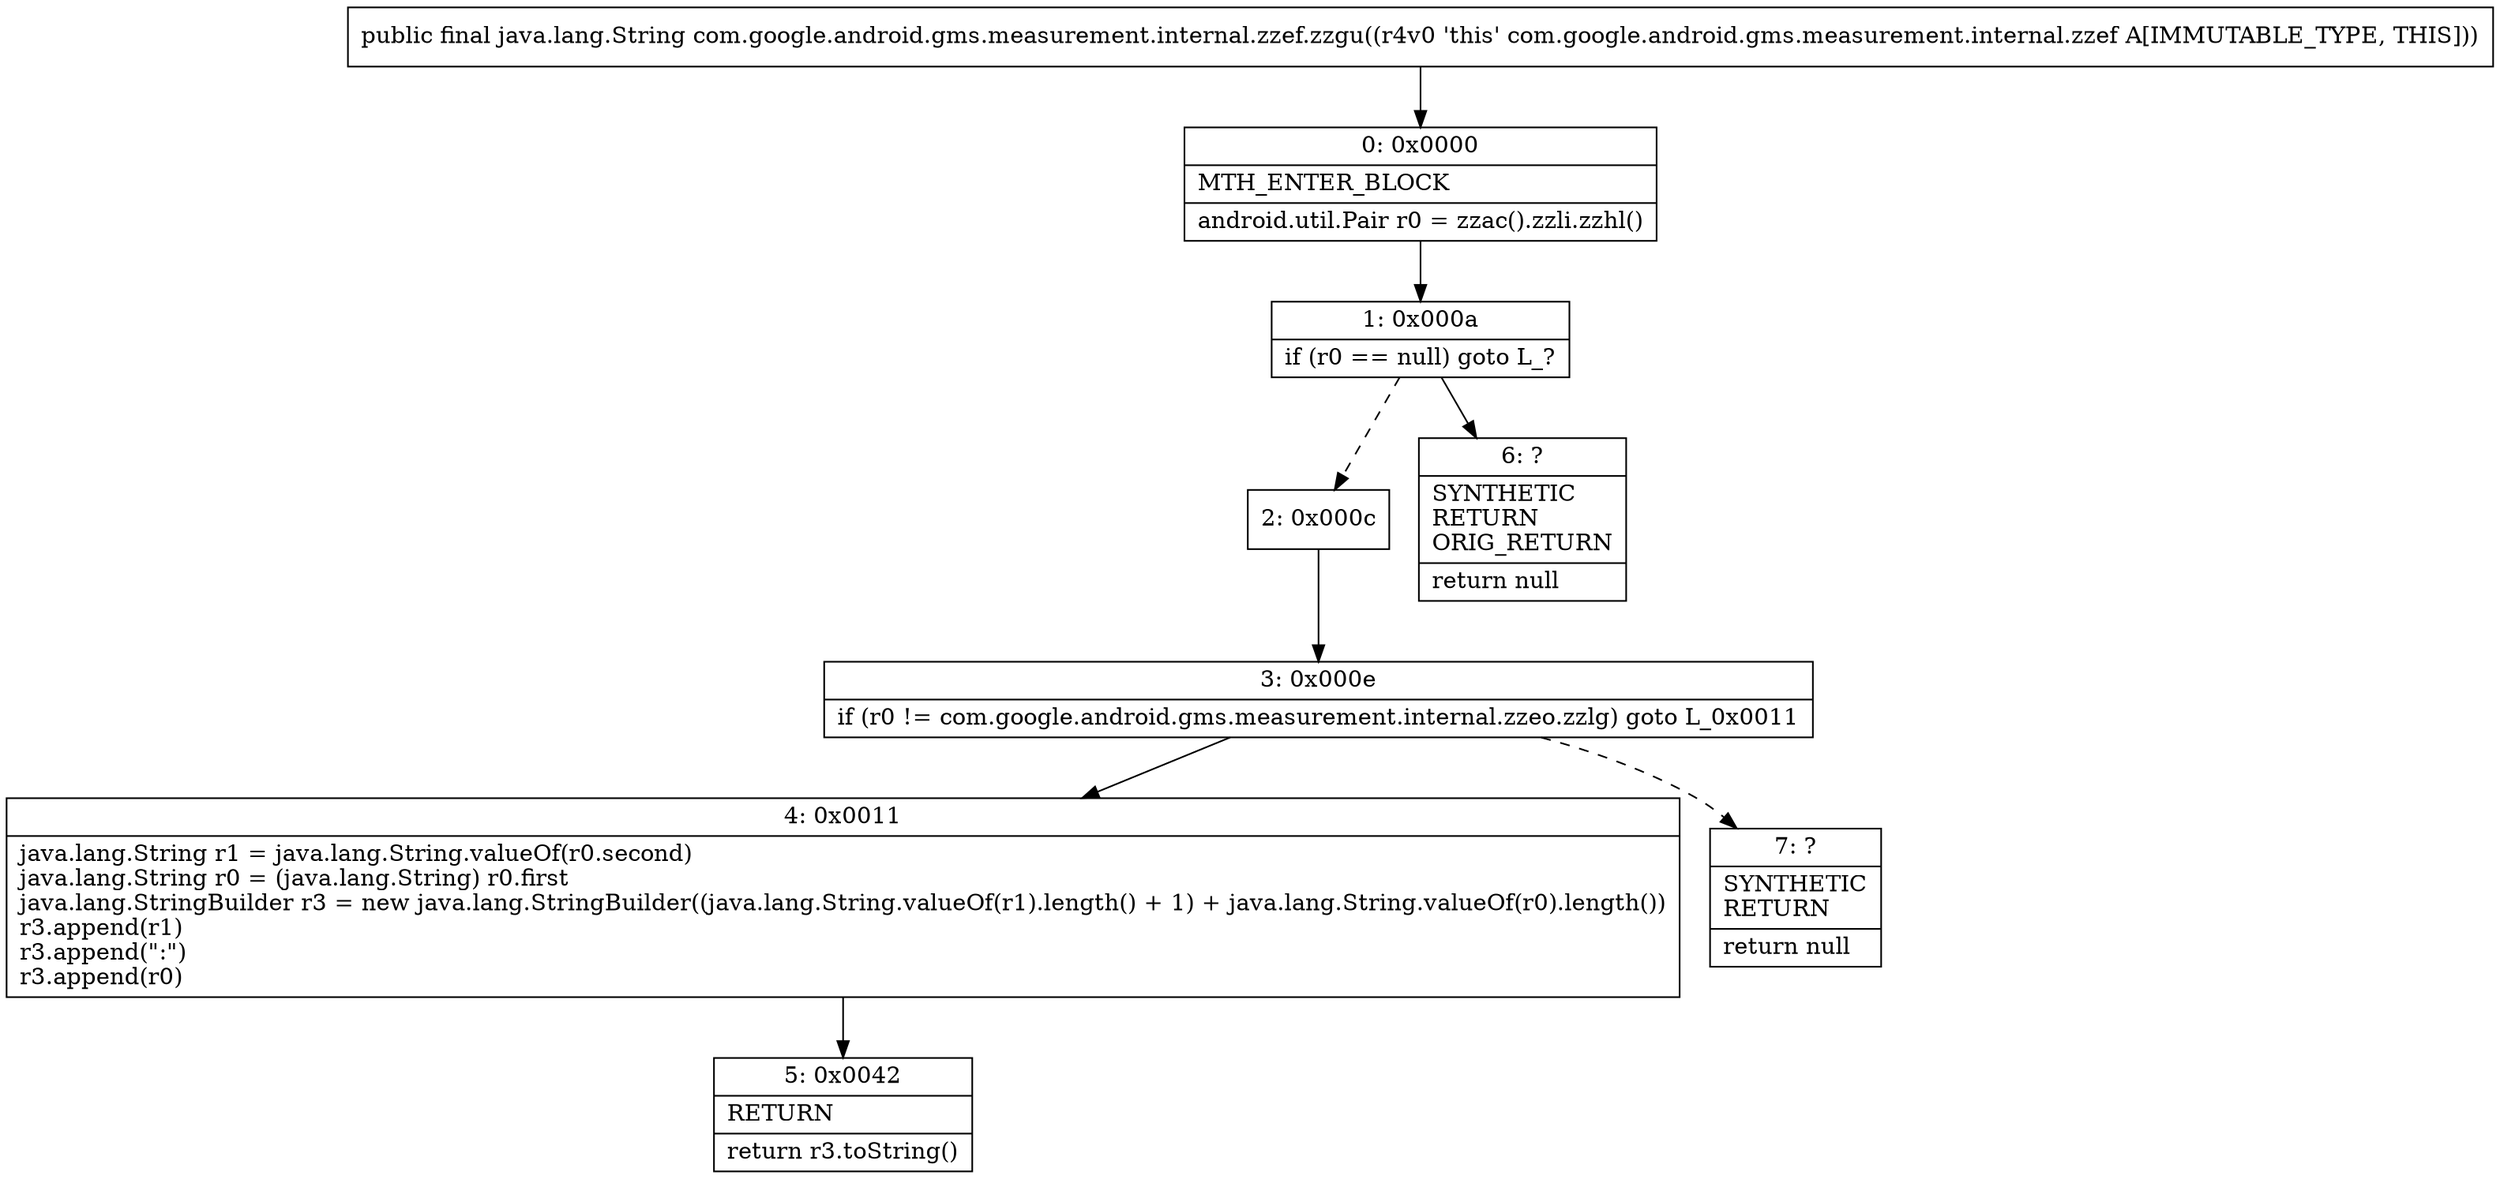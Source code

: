 digraph "CFG forcom.google.android.gms.measurement.internal.zzef.zzgu()Ljava\/lang\/String;" {
Node_0 [shape=record,label="{0\:\ 0x0000|MTH_ENTER_BLOCK\l|android.util.Pair r0 = zzac().zzli.zzhl()\l}"];
Node_1 [shape=record,label="{1\:\ 0x000a|if (r0 == null) goto L_?\l}"];
Node_2 [shape=record,label="{2\:\ 0x000c}"];
Node_3 [shape=record,label="{3\:\ 0x000e|if (r0 != com.google.android.gms.measurement.internal.zzeo.zzlg) goto L_0x0011\l}"];
Node_4 [shape=record,label="{4\:\ 0x0011|java.lang.String r1 = java.lang.String.valueOf(r0.second)\ljava.lang.String r0 = (java.lang.String) r0.first\ljava.lang.StringBuilder r3 = new java.lang.StringBuilder((java.lang.String.valueOf(r1).length() + 1) + java.lang.String.valueOf(r0).length())\lr3.append(r1)\lr3.append(\":\")\lr3.append(r0)\l}"];
Node_5 [shape=record,label="{5\:\ 0x0042|RETURN\l|return r3.toString()\l}"];
Node_6 [shape=record,label="{6\:\ ?|SYNTHETIC\lRETURN\lORIG_RETURN\l|return null\l}"];
Node_7 [shape=record,label="{7\:\ ?|SYNTHETIC\lRETURN\l|return null\l}"];
MethodNode[shape=record,label="{public final java.lang.String com.google.android.gms.measurement.internal.zzef.zzgu((r4v0 'this' com.google.android.gms.measurement.internal.zzef A[IMMUTABLE_TYPE, THIS])) }"];
MethodNode -> Node_0;
Node_0 -> Node_1;
Node_1 -> Node_2[style=dashed];
Node_1 -> Node_6;
Node_2 -> Node_3;
Node_3 -> Node_4;
Node_3 -> Node_7[style=dashed];
Node_4 -> Node_5;
}

